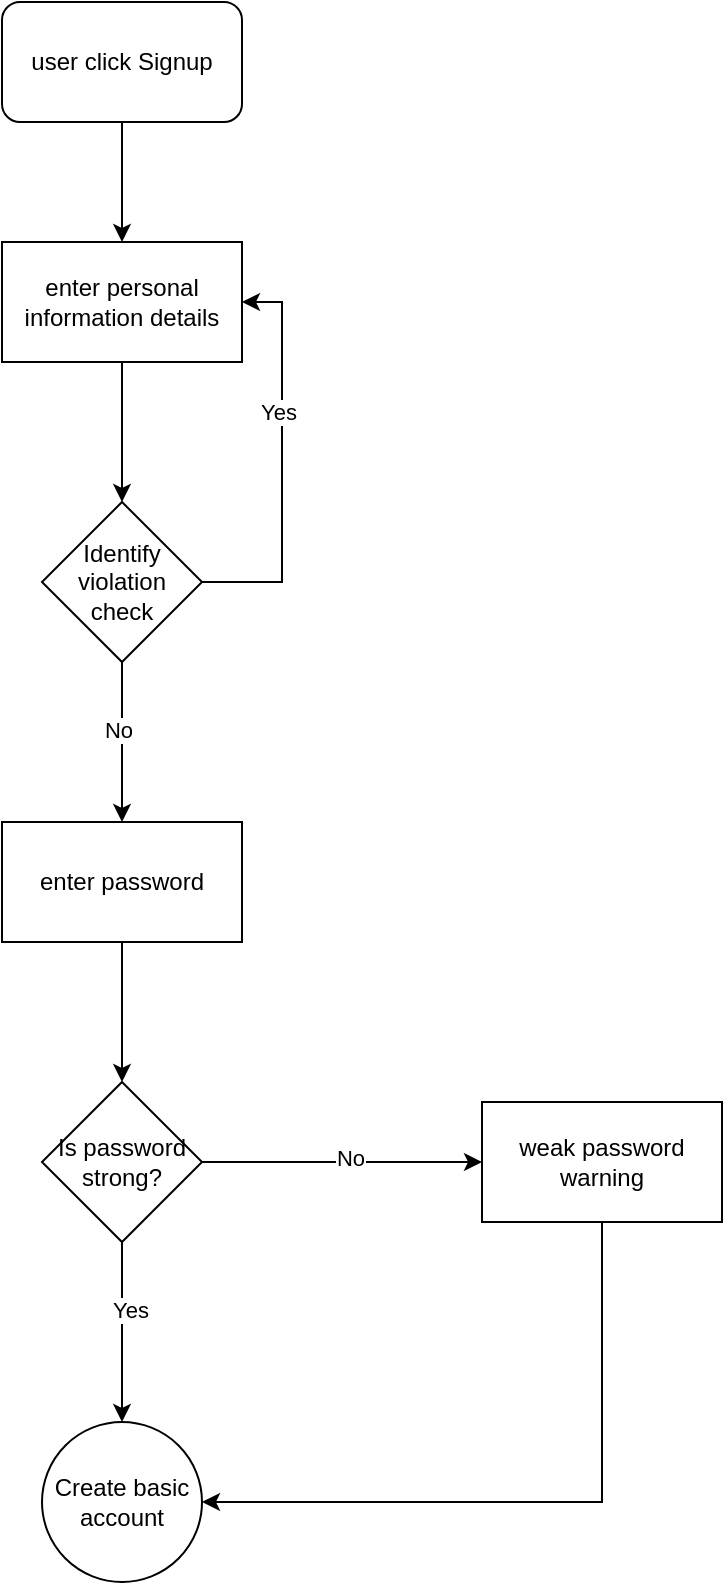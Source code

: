<mxfile version="24.2.2" type="github">
  <diagram name="Page-1" id="9m9eDdmpkT3ez1bignwG">
    <mxGraphModel dx="1112" dy="511" grid="1" gridSize="10" guides="1" tooltips="1" connect="1" arrows="1" fold="1" page="0" pageScale="1" pageWidth="850" pageHeight="1100" math="0" shadow="0">
      <root>
        <mxCell id="0" />
        <mxCell id="1" parent="0" />
        <mxCell id="J1Z8JfwcWtsD32Xz1usJ-3" style="edgeStyle=orthogonalEdgeStyle;rounded=0;orthogonalLoop=1;jettySize=auto;html=1;entryX=0.5;entryY=0;entryDx=0;entryDy=0;" edge="1" parent="1" source="J1Z8JfwcWtsD32Xz1usJ-1" target="J1Z8JfwcWtsD32Xz1usJ-2">
          <mxGeometry relative="1" as="geometry" />
        </mxCell>
        <mxCell id="J1Z8JfwcWtsD32Xz1usJ-1" value="user click Signup" style="rounded=1;whiteSpace=wrap;html=1;" vertex="1" parent="1">
          <mxGeometry x="240" y="90" width="120" height="60" as="geometry" />
        </mxCell>
        <mxCell id="J1Z8JfwcWtsD32Xz1usJ-5" style="edgeStyle=orthogonalEdgeStyle;rounded=0;orthogonalLoop=1;jettySize=auto;html=1;entryX=0.5;entryY=0;entryDx=0;entryDy=0;" edge="1" parent="1" source="J1Z8JfwcWtsD32Xz1usJ-2" target="J1Z8JfwcWtsD32Xz1usJ-4">
          <mxGeometry relative="1" as="geometry" />
        </mxCell>
        <mxCell id="J1Z8JfwcWtsD32Xz1usJ-2" value="enter personal information details" style="rounded=0;whiteSpace=wrap;html=1;" vertex="1" parent="1">
          <mxGeometry x="240" y="210" width="120" height="60" as="geometry" />
        </mxCell>
        <mxCell id="J1Z8JfwcWtsD32Xz1usJ-6" style="edgeStyle=orthogonalEdgeStyle;rounded=0;orthogonalLoop=1;jettySize=auto;html=1;entryX=1;entryY=0.5;entryDx=0;entryDy=0;" edge="1" parent="1" source="J1Z8JfwcWtsD32Xz1usJ-4" target="J1Z8JfwcWtsD32Xz1usJ-2">
          <mxGeometry relative="1" as="geometry">
            <Array as="points">
              <mxPoint x="380" y="380" />
              <mxPoint x="380" y="240" />
            </Array>
          </mxGeometry>
        </mxCell>
        <mxCell id="J1Z8JfwcWtsD32Xz1usJ-7" value="Yes" style="edgeLabel;html=1;align=center;verticalAlign=middle;resizable=0;points=[];" vertex="1" connectable="0" parent="J1Z8JfwcWtsD32Xz1usJ-6">
          <mxGeometry x="0.25" y="2" relative="1" as="geometry">
            <mxPoint as="offset" />
          </mxGeometry>
        </mxCell>
        <mxCell id="J1Z8JfwcWtsD32Xz1usJ-10" style="edgeStyle=orthogonalEdgeStyle;rounded=0;orthogonalLoop=1;jettySize=auto;html=1;entryX=0.5;entryY=0;entryDx=0;entryDy=0;" edge="1" parent="1" source="J1Z8JfwcWtsD32Xz1usJ-4" target="J1Z8JfwcWtsD32Xz1usJ-9">
          <mxGeometry relative="1" as="geometry" />
        </mxCell>
        <mxCell id="J1Z8JfwcWtsD32Xz1usJ-11" value="No" style="edgeLabel;html=1;align=center;verticalAlign=middle;resizable=0;points=[];" vertex="1" connectable="0" parent="J1Z8JfwcWtsD32Xz1usJ-10">
          <mxGeometry x="-0.15" y="-2" relative="1" as="geometry">
            <mxPoint as="offset" />
          </mxGeometry>
        </mxCell>
        <mxCell id="J1Z8JfwcWtsD32Xz1usJ-4" value="Identify violation check" style="rhombus;whiteSpace=wrap;html=1;" vertex="1" parent="1">
          <mxGeometry x="260" y="340" width="80" height="80" as="geometry" />
        </mxCell>
        <mxCell id="J1Z8JfwcWtsD32Xz1usJ-13" style="edgeStyle=orthogonalEdgeStyle;rounded=0;orthogonalLoop=1;jettySize=auto;html=1;" edge="1" parent="1" source="J1Z8JfwcWtsD32Xz1usJ-9" target="J1Z8JfwcWtsD32Xz1usJ-12">
          <mxGeometry relative="1" as="geometry" />
        </mxCell>
        <mxCell id="J1Z8JfwcWtsD32Xz1usJ-9" value="enter password" style="rounded=0;whiteSpace=wrap;html=1;" vertex="1" parent="1">
          <mxGeometry x="240" y="500" width="120" height="60" as="geometry" />
        </mxCell>
        <mxCell id="J1Z8JfwcWtsD32Xz1usJ-16" style="edgeStyle=orthogonalEdgeStyle;rounded=0;orthogonalLoop=1;jettySize=auto;html=1;" edge="1" parent="1" source="J1Z8JfwcWtsD32Xz1usJ-12" target="J1Z8JfwcWtsD32Xz1usJ-15">
          <mxGeometry relative="1" as="geometry" />
        </mxCell>
        <mxCell id="J1Z8JfwcWtsD32Xz1usJ-17" value="Yes" style="edgeLabel;html=1;align=center;verticalAlign=middle;resizable=0;points=[];" vertex="1" connectable="0" parent="J1Z8JfwcWtsD32Xz1usJ-16">
          <mxGeometry x="-0.257" y="4" relative="1" as="geometry">
            <mxPoint as="offset" />
          </mxGeometry>
        </mxCell>
        <mxCell id="J1Z8JfwcWtsD32Xz1usJ-19" style="edgeStyle=orthogonalEdgeStyle;rounded=0;orthogonalLoop=1;jettySize=auto;html=1;" edge="1" parent="1" source="J1Z8JfwcWtsD32Xz1usJ-12" target="J1Z8JfwcWtsD32Xz1usJ-18">
          <mxGeometry relative="1" as="geometry" />
        </mxCell>
        <mxCell id="J1Z8JfwcWtsD32Xz1usJ-20" value="No" style="edgeLabel;html=1;align=center;verticalAlign=middle;resizable=0;points=[];" vertex="1" connectable="0" parent="J1Z8JfwcWtsD32Xz1usJ-19">
          <mxGeometry x="0.057" y="2" relative="1" as="geometry">
            <mxPoint as="offset" />
          </mxGeometry>
        </mxCell>
        <mxCell id="J1Z8JfwcWtsD32Xz1usJ-12" value="Is password strong?" style="rhombus;whiteSpace=wrap;html=1;" vertex="1" parent="1">
          <mxGeometry x="260" y="630" width="80" height="80" as="geometry" />
        </mxCell>
        <mxCell id="J1Z8JfwcWtsD32Xz1usJ-15" value="Create basic account" style="ellipse;whiteSpace=wrap;html=1;aspect=fixed;" vertex="1" parent="1">
          <mxGeometry x="260" y="800" width="80" height="80" as="geometry" />
        </mxCell>
        <mxCell id="J1Z8JfwcWtsD32Xz1usJ-21" style="edgeStyle=orthogonalEdgeStyle;rounded=0;orthogonalLoop=1;jettySize=auto;html=1;entryX=1;entryY=0.5;entryDx=0;entryDy=0;" edge="1" parent="1" source="J1Z8JfwcWtsD32Xz1usJ-18" target="J1Z8JfwcWtsD32Xz1usJ-15">
          <mxGeometry relative="1" as="geometry">
            <Array as="points">
              <mxPoint x="540" y="840" />
            </Array>
          </mxGeometry>
        </mxCell>
        <mxCell id="J1Z8JfwcWtsD32Xz1usJ-18" value="weak password warning" style="rounded=0;whiteSpace=wrap;html=1;" vertex="1" parent="1">
          <mxGeometry x="480" y="640" width="120" height="60" as="geometry" />
        </mxCell>
      </root>
    </mxGraphModel>
  </diagram>
</mxfile>
